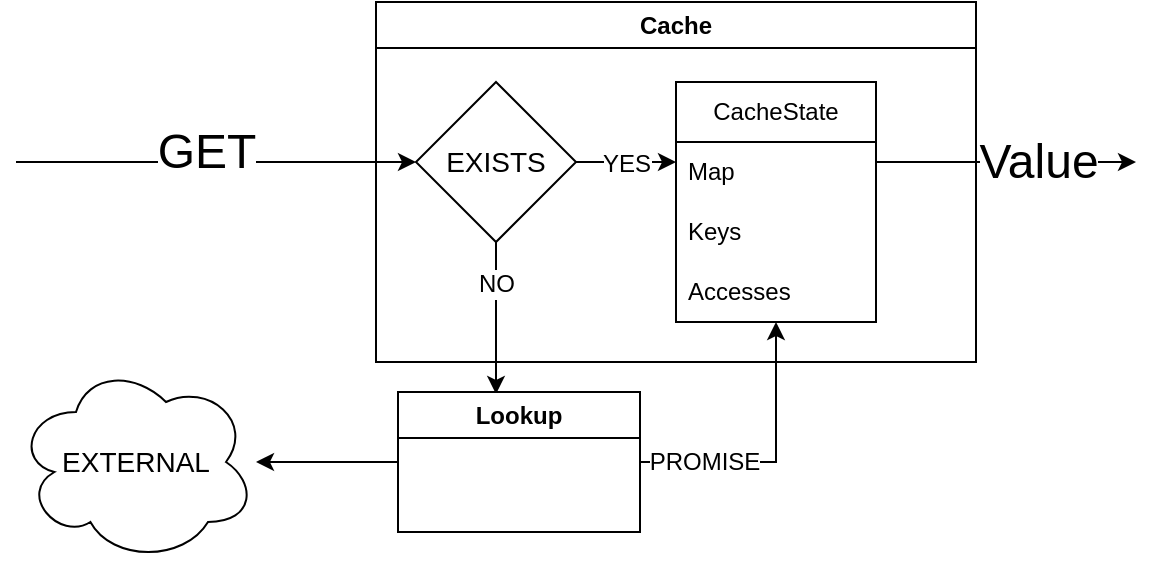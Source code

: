 <mxfile version="21.1.2" type="github">
  <diagram id="prtHgNgQTEPvFCAcTncT" name="Page-1">
    <mxGraphModel dx="1367" dy="649" grid="1" gridSize="10" guides="1" tooltips="1" connect="1" arrows="1" fold="1" page="1" pageScale="1" pageWidth="827" pageHeight="1169" math="0" shadow="0">
      <root>
        <mxCell id="0" />
        <mxCell id="1" parent="0" />
        <mxCell id="WvfnBEPjAD18mNaexyHV-40" value="EXTERNAL" style="ellipse;shape=cloud;whiteSpace=wrap;html=1;fontSize=14;" parent="1" vertex="1">
          <mxGeometry x="220" y="370" width="120" height="100" as="geometry" />
        </mxCell>
        <mxCell id="WvfnBEPjAD18mNaexyHV-76" value="" style="edgeStyle=orthogonalEdgeStyle;rounded=0;orthogonalLoop=1;jettySize=auto;html=1;exitX=0.5;exitY=1;exitDx=0;exitDy=0;entryX=0.405;entryY=0.014;entryDx=0;entryDy=0;entryPerimeter=0;" parent="1" source="WvfnBEPjAD18mNaexyHV-84" target="WvfnBEPjAD18mNaexyHV-89" edge="1">
          <mxGeometry relative="1" as="geometry">
            <mxPoint x="460" y="420" as="targetPoint" />
            <Array as="points" />
          </mxGeometry>
        </mxCell>
        <mxCell id="WvfnBEPjAD18mNaexyHV-77" value="NO" style="edgeLabel;html=1;align=center;verticalAlign=middle;resizable=0;points=[];fontSize=12;" parent="WvfnBEPjAD18mNaexyHV-76" vertex="1" connectable="0">
          <mxGeometry x="-0.719" y="-2" relative="1" as="geometry">
            <mxPoint x="2" y="10" as="offset" />
          </mxGeometry>
        </mxCell>
        <mxCell id="WvfnBEPjAD18mNaexyHV-78" value="Cache" style="swimlane;whiteSpace=wrap;html=1;" parent="1" vertex="1">
          <mxGeometry x="400" y="190" width="300" height="180" as="geometry" />
        </mxCell>
        <mxCell id="WvfnBEPjAD18mNaexyHV-79" value="CacheState" style="swimlane;fontStyle=0;childLayout=stackLayout;horizontal=1;startSize=30;horizontalStack=0;resizeParent=1;resizeParentMax=0;resizeLast=0;collapsible=1;marginBottom=0;whiteSpace=wrap;html=1;" parent="WvfnBEPjAD18mNaexyHV-78" vertex="1">
          <mxGeometry x="150" y="40" width="100" height="120" as="geometry" />
        </mxCell>
        <mxCell id="WvfnBEPjAD18mNaexyHV-80" value="Map" style="text;strokeColor=none;fillColor=none;align=left;verticalAlign=middle;spacingLeft=4;spacingRight=4;overflow=hidden;points=[[0,0.5],[1,0.5]];portConstraint=eastwest;rotatable=0;whiteSpace=wrap;html=1;" parent="WvfnBEPjAD18mNaexyHV-79" vertex="1">
          <mxGeometry y="30" width="100" height="30" as="geometry" />
        </mxCell>
        <mxCell id="WvfnBEPjAD18mNaexyHV-81" value="Keys" style="text;strokeColor=none;fillColor=none;align=left;verticalAlign=middle;spacingLeft=4;spacingRight=4;overflow=hidden;points=[[0,0.5],[1,0.5]];portConstraint=eastwest;rotatable=0;whiteSpace=wrap;html=1;" parent="WvfnBEPjAD18mNaexyHV-79" vertex="1">
          <mxGeometry y="60" width="100" height="30" as="geometry" />
        </mxCell>
        <mxCell id="WvfnBEPjAD18mNaexyHV-82" value="Accesses" style="text;strokeColor=none;fillColor=none;align=left;verticalAlign=middle;spacingLeft=4;spacingRight=4;overflow=hidden;points=[[0,0.5],[1,0.5]];portConstraint=eastwest;rotatable=0;whiteSpace=wrap;html=1;" parent="WvfnBEPjAD18mNaexyHV-79" vertex="1">
          <mxGeometry y="90" width="100" height="30" as="geometry" />
        </mxCell>
        <mxCell id="WvfnBEPjAD18mNaexyHV-83" value="YES" style="edgeStyle=orthogonalEdgeStyle;rounded=0;orthogonalLoop=1;jettySize=auto;html=1;fontSize=12;" parent="WvfnBEPjAD18mNaexyHV-78" source="WvfnBEPjAD18mNaexyHV-84" edge="1">
          <mxGeometry relative="1" as="geometry">
            <mxPoint x="150" y="80" as="targetPoint" />
          </mxGeometry>
        </mxCell>
        <mxCell id="WvfnBEPjAD18mNaexyHV-84" value="EXISTS" style="rhombus;whiteSpace=wrap;html=1;fontSize=14;" parent="WvfnBEPjAD18mNaexyHV-78" vertex="1">
          <mxGeometry x="20" y="40" width="80" height="80" as="geometry" />
        </mxCell>
        <mxCell id="WvfnBEPjAD18mNaexyHV-85" value="" style="edgeStyle=orthogonalEdgeStyle;rounded=0;orthogonalLoop=1;jettySize=auto;html=1;entryX=0.5;entryY=1;entryDx=0;entryDy=0;exitX=1;exitY=0.5;exitDx=0;exitDy=0;" parent="1" source="WvfnBEPjAD18mNaexyHV-89" target="WvfnBEPjAD18mNaexyHV-79" edge="1">
          <mxGeometry relative="1" as="geometry">
            <mxPoint x="520" y="250" as="sourcePoint" />
            <mxPoint x="740" y="250" as="targetPoint" />
            <Array as="points">
              <mxPoint x="600" y="420" />
            </Array>
          </mxGeometry>
        </mxCell>
        <mxCell id="WvfnBEPjAD18mNaexyHV-86" value="PROMISE" style="edgeLabel;html=1;align=center;verticalAlign=middle;resizable=0;points=[];fontSize=12;" parent="WvfnBEPjAD18mNaexyHV-85" vertex="1" connectable="0">
          <mxGeometry x="-0.293" relative="1" as="geometry">
            <mxPoint x="-17" as="offset" />
          </mxGeometry>
        </mxCell>
        <mxCell id="WvfnBEPjAD18mNaexyHV-87" style="edgeStyle=orthogonalEdgeStyle;rounded=0;orthogonalLoop=1;jettySize=auto;html=1;entryX=0;entryY=0.5;entryDx=0;entryDy=0;" parent="1" target="WvfnBEPjAD18mNaexyHV-84" edge="1">
          <mxGeometry relative="1" as="geometry">
            <mxPoint x="220" y="270" as="sourcePoint" />
            <Array as="points">
              <mxPoint x="250" y="270" />
              <mxPoint x="250" y="270" />
            </Array>
          </mxGeometry>
        </mxCell>
        <mxCell id="WvfnBEPjAD18mNaexyHV-88" value="GET" style="edgeLabel;html=1;align=center;verticalAlign=middle;resizable=0;points=[];fontSize=24;" parent="WvfnBEPjAD18mNaexyHV-87" vertex="1" connectable="0">
          <mxGeometry x="0.467" relative="1" as="geometry">
            <mxPoint x="-52" y="-5" as="offset" />
          </mxGeometry>
        </mxCell>
        <mxCell id="WvfnBEPjAD18mNaexyHV-152" style="edgeStyle=orthogonalEdgeStyle;rounded=0;orthogonalLoop=1;jettySize=auto;html=1;" parent="1" source="WvfnBEPjAD18mNaexyHV-89" target="WvfnBEPjAD18mNaexyHV-40" edge="1">
          <mxGeometry relative="1" as="geometry" />
        </mxCell>
        <mxCell id="WvfnBEPjAD18mNaexyHV-89" value="Lookup" style="swimlane;whiteSpace=wrap;html=1;" parent="1" vertex="1">
          <mxGeometry x="411" y="385" width="121" height="70" as="geometry" />
        </mxCell>
        <mxCell id="KwHkxTo8jftKuWM-ijs6-1" style="edgeStyle=orthogonalEdgeStyle;rounded=0;orthogonalLoop=1;jettySize=auto;html=1;" edge="1" parent="1">
          <mxGeometry relative="1" as="geometry">
            <mxPoint x="650" y="270" as="sourcePoint" />
            <Array as="points">
              <mxPoint x="710" y="270" />
            </Array>
            <mxPoint x="780" y="270" as="targetPoint" />
          </mxGeometry>
        </mxCell>
        <mxCell id="KwHkxTo8jftKuWM-ijs6-2" value="Value" style="edgeLabel;html=1;align=center;verticalAlign=middle;resizable=0;points=[];fontSize=24;" vertex="1" connectable="0" parent="KwHkxTo8jftKuWM-ijs6-1">
          <mxGeometry x="0.467" relative="1" as="geometry">
            <mxPoint x="-15" as="offset" />
          </mxGeometry>
        </mxCell>
      </root>
    </mxGraphModel>
  </diagram>
</mxfile>
